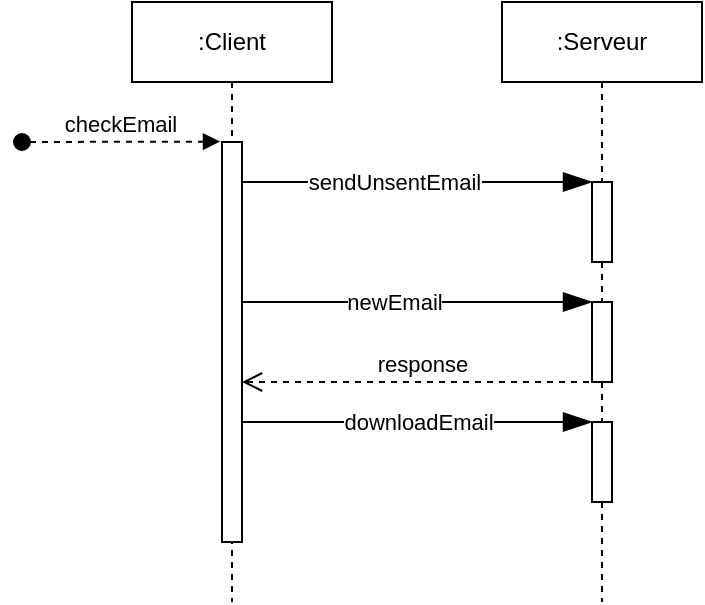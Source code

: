 <?xml version="1.0" encoding="UTF-8"?>
<mxfile version="14.4.8"><diagram id="QJS-0UF-1M2MPdxkZVPj"><mxGraphModel dx="677" dy="408" grid="1" gridSize="10" guides="1" tooltips="1" connect="1" arrows="1" fold="1" page="1" pageScale="1" pageWidth="850" pageHeight="1100" math="0" shadow="0"><root><mxCell id="0"/><mxCell id="1" parent="0"/><mxCell id="2" value=":Client" style="shape=umlLifeline;perimeter=lifelinePerimeter;whiteSpace=wrap;html=1;container=1;collapsible=0;recursiveResize=0;outlineConnect=0;fillColor=none;" vertex="1" parent="1"><mxGeometry x="255" y="210" width="100" height="300" as="geometry"/></mxCell><mxCell id="3" value="" style="endArrow=blockThin;endFill=1;endSize=12;html=1;" edge="1" parent="2" target="6"><mxGeometry width="160" relative="1" as="geometry"><mxPoint x="55" y="90" as="sourcePoint"/><mxPoint x="225" y="90" as="targetPoint"/></mxGeometry></mxCell><mxCell id="4" value="sendUnsentEmail" style="edgeLabel;html=1;align=center;verticalAlign=middle;resizable=0;points=[];" vertex="1" connectable="0" parent="3"><mxGeometry x="-0.137" relative="1" as="geometry"><mxPoint as="offset"/></mxGeometry></mxCell><mxCell id="5" value=":Serveur" style="shape=umlLifeline;perimeter=lifelinePerimeter;whiteSpace=wrap;html=1;container=1;collapsible=0;recursiveResize=0;outlineConnect=0;fillColor=none;" vertex="1" parent="1"><mxGeometry x="440" y="210" width="100" height="300" as="geometry"/></mxCell><mxCell id="6" value="" style="html=1;points=[];perimeter=orthogonalPerimeter;" vertex="1" parent="5"><mxGeometry x="45" y="90" width="10" height="40" as="geometry"/></mxCell><mxCell id="7" value="" style="html=1;points=[];perimeter=orthogonalPerimeter;" vertex="1" parent="5"><mxGeometry x="45" y="210" width="10" height="40" as="geometry"/></mxCell><mxCell id="8" value="" style="html=1;points=[];perimeter=orthogonalPerimeter;" vertex="1" parent="1"><mxGeometry x="300" y="280" width="10" height="200" as="geometry"/></mxCell><mxCell id="9" value="checkEmail" style="html=1;verticalAlign=bottom;startArrow=oval;startFill=1;endArrow=block;startSize=8;dashed=1;entryX=-0.1;entryY=-0.001;entryDx=0;entryDy=0;entryPerimeter=0;" edge="1" target="8" parent="1"><mxGeometry width="60" relative="1" as="geometry"><mxPoint x="200" y="280" as="sourcePoint"/><mxPoint x="260" y="280" as="targetPoint"/></mxGeometry></mxCell><mxCell id="10" value="" style="html=1;points=[];perimeter=orthogonalPerimeter;" vertex="1" parent="1"><mxGeometry x="485" y="360" width="10" height="40" as="geometry"/></mxCell><mxCell id="11" value="" style="endArrow=blockThin;endFill=1;endSize=12;html=1;" edge="1" target="10" parent="1"><mxGeometry width="160" relative="1" as="geometry"><mxPoint x="310.0" y="360" as="sourcePoint"/><mxPoint x="480" y="360" as="targetPoint"/></mxGeometry></mxCell><mxCell id="12" value="newEmail" style="edgeLabel;html=1;align=center;verticalAlign=middle;resizable=0;points=[];" vertex="1" connectable="0" parent="11"><mxGeometry x="-0.137" relative="1" as="geometry"><mxPoint as="offset"/></mxGeometry></mxCell><mxCell id="13" value="response" style="html=1;verticalAlign=bottom;endArrow=open;dashed=1;endSize=8;entryX=1;entryY=0.6;entryDx=0;entryDy=0;entryPerimeter=0;" edge="1" source="5" target="8" parent="1"><mxGeometry relative="1" as="geometry"><mxPoint x="430" y="400" as="sourcePoint"/><mxPoint x="350" y="400" as="targetPoint"/></mxGeometry></mxCell><mxCell id="14" value="downloadEmail" style="endArrow=blockThin;endFill=1;endSize=12;html=1;" edge="1" parent="1"><mxGeometry width="160" relative="1" as="geometry"><mxPoint x="310.0" y="420" as="sourcePoint"/><mxPoint x="485" y="420" as="targetPoint"/></mxGeometry></mxCell></root></mxGraphModel></diagram></mxfile>